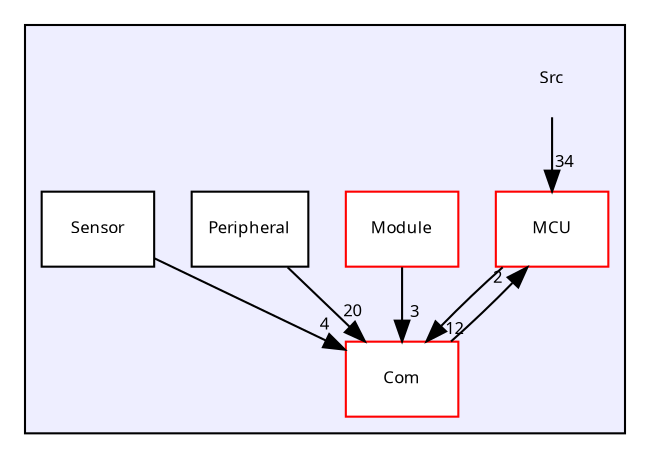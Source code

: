 digraph "Src" {
  compound=true
  node [ fontsize="8", fontname="Sans"];
  edge [ labelfontsize="8", labelfontname="Sans"];
  subgraph clusterdir_413f4e031a85da0d68269c6fd2f76e1c {
    graph [ bgcolor="#eeeeff", pencolor="black", label="" URL="dir_413f4e031a85da0d68269c6fd2f76e1c.html"];
    dir_413f4e031a85da0d68269c6fd2f76e1c [shape=plaintext label="Src"];
    dir_bd6076192d431881978bb9a63bffcd65 [shape=box label="Com" color="red" fillcolor="white" style="filled" URL="dir_bd6076192d431881978bb9a63bffcd65.html"];
    dir_9c07b6f6cc004f3a3b80dfa585542b38 [shape=box label="MCU" color="red" fillcolor="white" style="filled" URL="dir_9c07b6f6cc004f3a3b80dfa585542b38.html"];
    dir_a66f30b86b8bcc429b3175f700e00737 [shape=box label="Module" color="red" fillcolor="white" style="filled" URL="dir_a66f30b86b8bcc429b3175f700e00737.html"];
    dir_9d19931e8a62fc8e40ff785eef64c7fb [shape=box label="Peripheral" color="black" fillcolor="white" style="filled" URL="dir_9d19931e8a62fc8e40ff785eef64c7fb.html"];
    dir_a089863237f4ea998db639b1a742fe18 [shape=box label="Sensor" color="black" fillcolor="white" style="filled" URL="dir_a089863237f4ea998db639b1a742fe18.html"];
  }
  dir_9d19931e8a62fc8e40ff785eef64c7fb->dir_bd6076192d431881978bb9a63bffcd65 [headlabel="20", labeldistance=1.5 headhref="dir_000037_000001.html"];
  dir_a66f30b86b8bcc429b3175f700e00737->dir_bd6076192d431881978bb9a63bffcd65 [headlabel="3", labeldistance=1.5 headhref="dir_000024_000001.html"];
  dir_9c07b6f6cc004f3a3b80dfa585542b38->dir_bd6076192d431881978bb9a63bffcd65 [headlabel="12", labeldistance=1.5 headhref="dir_000026_000001.html"];
  dir_bd6076192d431881978bb9a63bffcd65->dir_9c07b6f6cc004f3a3b80dfa585542b38 [headlabel="2", labeldistance=1.5 headhref="dir_000001_000026.html"];
  dir_a089863237f4ea998db639b1a742fe18->dir_bd6076192d431881978bb9a63bffcd65 [headlabel="4", labeldistance=1.5 headhref="dir_000038_000001.html"];
  dir_413f4e031a85da0d68269c6fd2f76e1c->dir_9c07b6f6cc004f3a3b80dfa585542b38 [headlabel="34", labeldistance=1.5 headhref="dir_000000_000026.html"];
}
